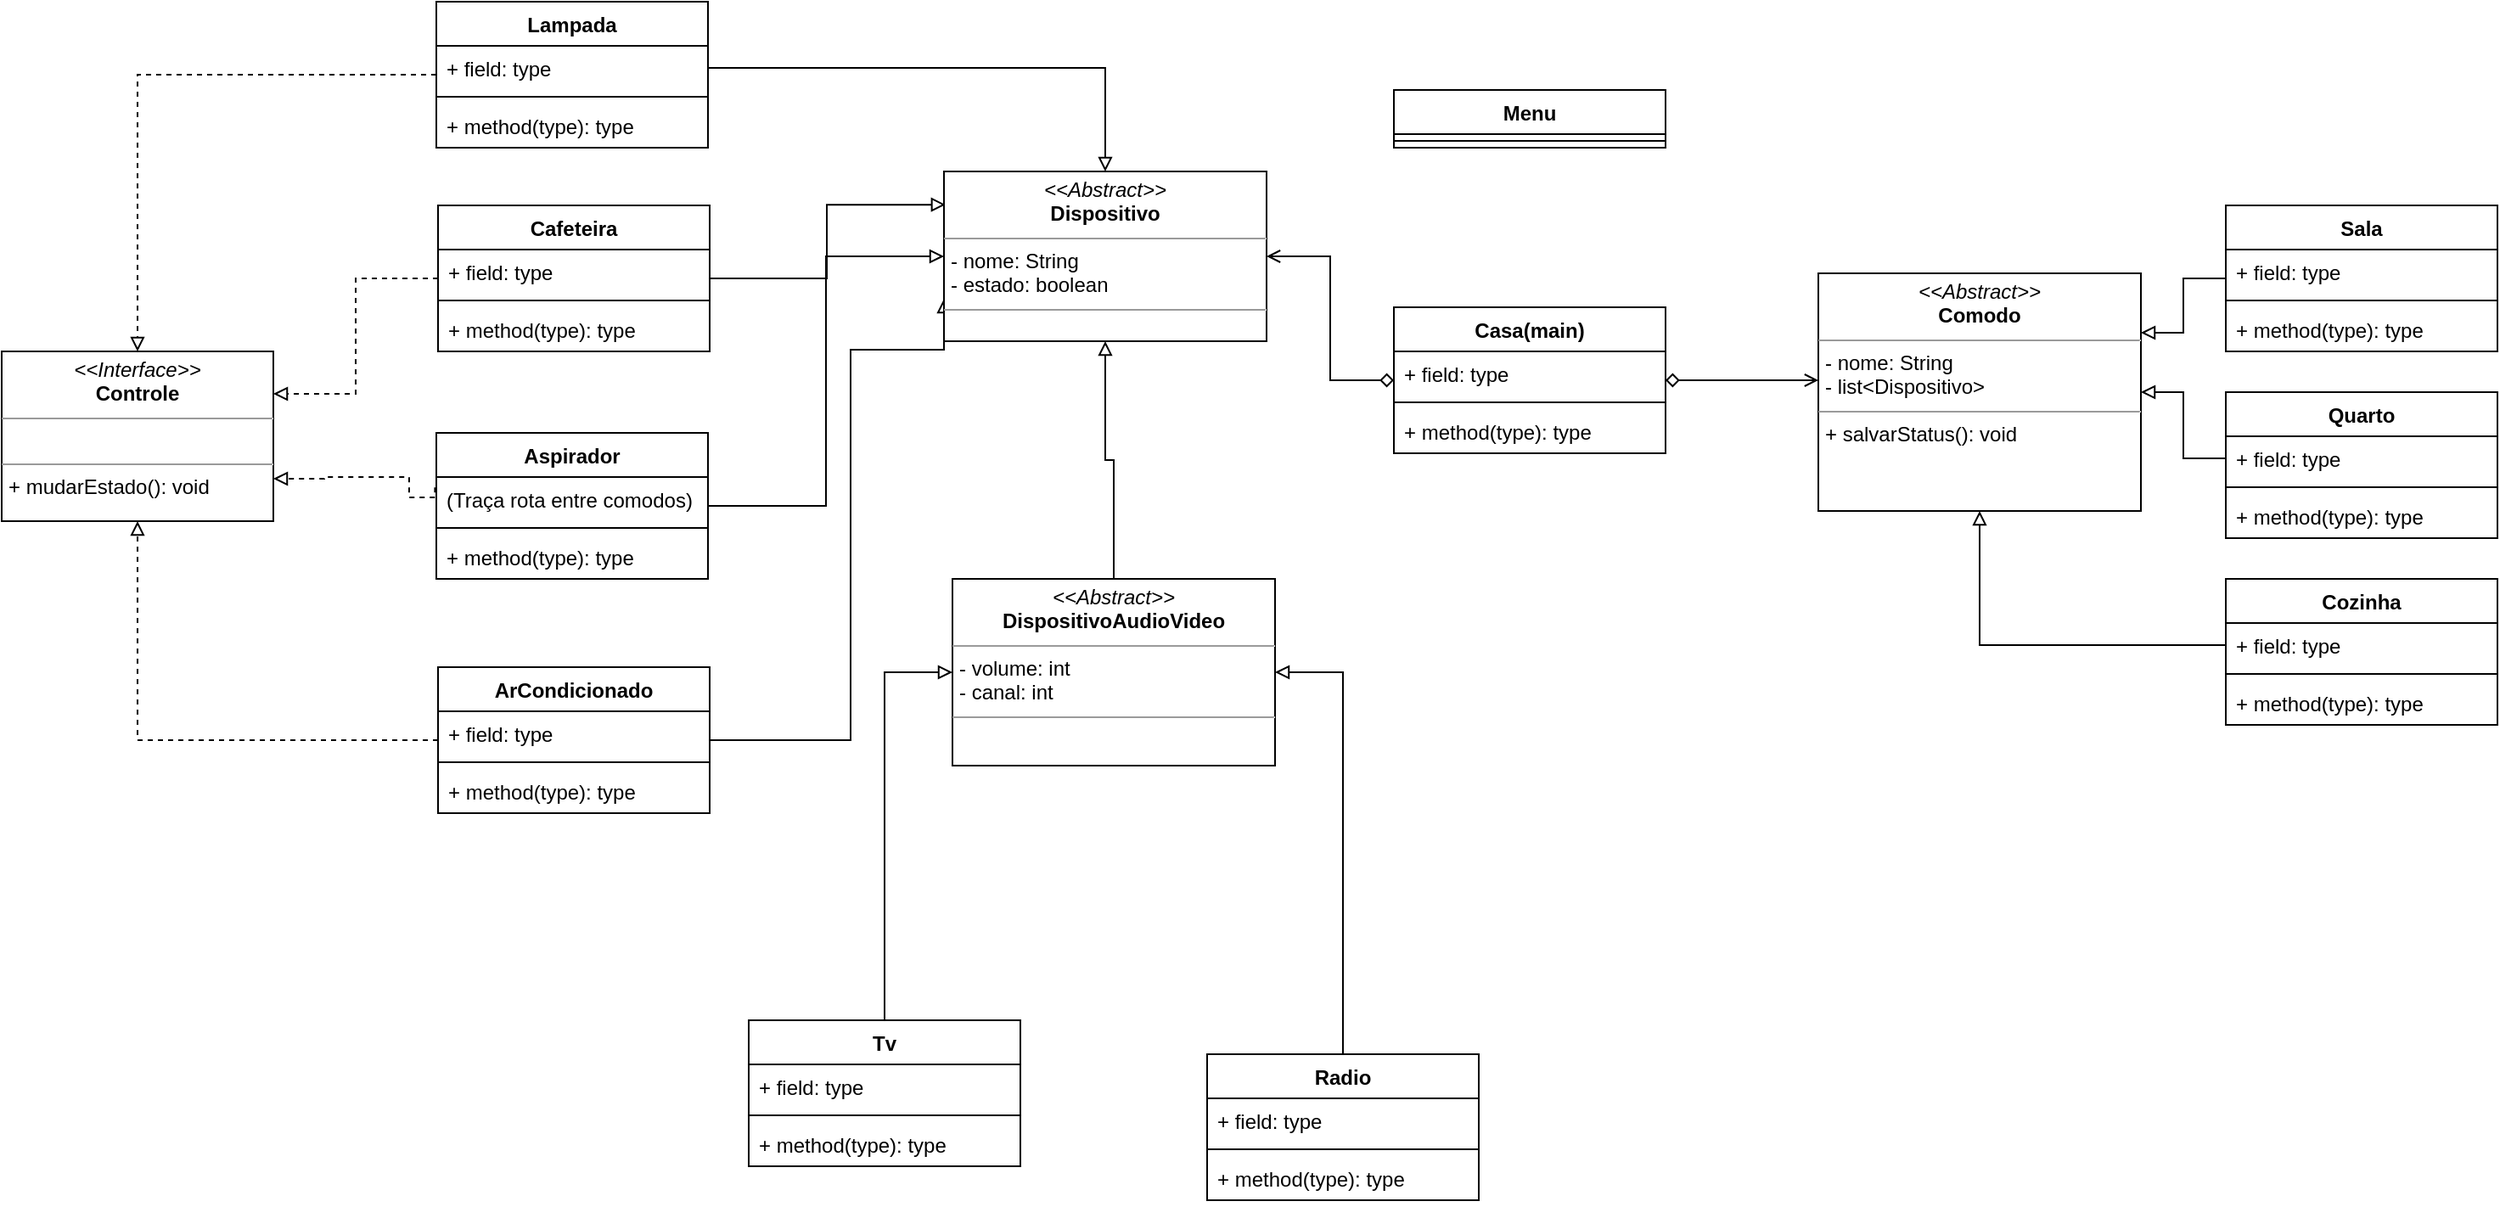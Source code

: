 <mxfile version="21.0.6" type="device"><diagram name="Página-1" id="9cW4-nEDKYchpZNb6eHA"><mxGraphModel dx="2000" dy="648" grid="1" gridSize="10" guides="1" tooltips="1" connect="1" arrows="1" fold="1" page="1" pageScale="1" pageWidth="827" pageHeight="1169" math="0" shadow="0"><root><mxCell id="0"/><mxCell id="1" parent="0"/><mxCell id="m5QQNSZ4u08WpUOfqCWW-18" value="Menu" style="swimlane;fontStyle=1;align=center;verticalAlign=top;childLayout=stackLayout;horizontal=1;startSize=26;horizontalStack=0;resizeParent=1;resizeParentMax=0;resizeLast=0;collapsible=1;marginBottom=0;whiteSpace=wrap;html=1;" parent="1" vertex="1"><mxGeometry x="150" y="122" width="160" height="34" as="geometry"/></mxCell><mxCell id="m5QQNSZ4u08WpUOfqCWW-20" value="" style="line;strokeWidth=1;fillColor=none;align=left;verticalAlign=middle;spacingTop=-1;spacingLeft=3;spacingRight=3;rotatable=0;labelPosition=right;points=[];portConstraint=eastwest;strokeColor=inherit;" parent="m5QQNSZ4u08WpUOfqCWW-18" vertex="1"><mxGeometry y="26" width="160" height="8" as="geometry"/></mxCell><mxCell id="t9GdW167zXyRgESBG7st-13" value="" style="edgeStyle=orthogonalEdgeStyle;rounded=0;orthogonalLoop=1;jettySize=auto;html=1;endArrow=block;endFill=0;dashed=1;" edge="1" parent="1" source="m5QQNSZ4u08WpUOfqCWW-31" target="t9GdW167zXyRgESBG7st-11"><mxGeometry relative="1" as="geometry"/></mxCell><mxCell id="t9GdW167zXyRgESBG7st-1" value="" style="edgeStyle=orthogonalEdgeStyle;rounded=0;orthogonalLoop=1;jettySize=auto;html=1;endArrow=block;endFill=0;entryX=0;entryY=0.5;entryDx=0;entryDy=0;" edge="1" parent="1" source="m5QQNSZ4u08WpUOfqCWW-27" target="t9GdW167zXyRgESBG7st-25"><mxGeometry relative="1" as="geometry"><mxPoint x="-100" y="468" as="targetPoint"/></mxGeometry></mxCell><mxCell id="m5QQNSZ4u08WpUOfqCWW-27" value="Tv" style="swimlane;fontStyle=1;align=center;verticalAlign=top;childLayout=stackLayout;horizontal=1;startSize=26;horizontalStack=0;resizeParent=1;resizeParentMax=0;resizeLast=0;collapsible=1;marginBottom=0;whiteSpace=wrap;html=1;" parent="1" vertex="1"><mxGeometry x="-230" y="670" width="160" height="86" as="geometry"/></mxCell><mxCell id="m5QQNSZ4u08WpUOfqCWW-28" value="+ field: type" style="text;strokeColor=none;fillColor=none;align=left;verticalAlign=top;spacingLeft=4;spacingRight=4;overflow=hidden;rotatable=0;points=[[0,0.5],[1,0.5]];portConstraint=eastwest;whiteSpace=wrap;html=1;" parent="m5QQNSZ4u08WpUOfqCWW-27" vertex="1"><mxGeometry y="26" width="160" height="26" as="geometry"/></mxCell><mxCell id="m5QQNSZ4u08WpUOfqCWW-29" value="" style="line;strokeWidth=1;fillColor=none;align=left;verticalAlign=middle;spacingTop=-1;spacingLeft=3;spacingRight=3;rotatable=0;labelPosition=right;points=[];portConstraint=eastwest;strokeColor=inherit;" parent="m5QQNSZ4u08WpUOfqCWW-27" vertex="1"><mxGeometry y="52" width="160" height="8" as="geometry"/></mxCell><mxCell id="m5QQNSZ4u08WpUOfqCWW-30" value="+ method(type): type" style="text;strokeColor=none;fillColor=none;align=left;verticalAlign=top;spacingLeft=4;spacingRight=4;overflow=hidden;rotatable=0;points=[[0,0.5],[1,0.5]];portConstraint=eastwest;whiteSpace=wrap;html=1;" parent="m5QQNSZ4u08WpUOfqCWW-27" vertex="1"><mxGeometry y="60" width="160" height="26" as="geometry"/></mxCell><mxCell id="m5QQNSZ4u08WpUOfqCWW-31" value="Lampada" style="swimlane;fontStyle=1;align=center;verticalAlign=top;childLayout=stackLayout;horizontal=1;startSize=26;horizontalStack=0;resizeParent=1;resizeParentMax=0;resizeLast=0;collapsible=1;marginBottom=0;whiteSpace=wrap;html=1;" parent="1" vertex="1"><mxGeometry x="-414" y="70" width="160" height="86" as="geometry"/></mxCell><mxCell id="m5QQNSZ4u08WpUOfqCWW-32" value="+ field: type" style="text;strokeColor=none;fillColor=none;align=left;verticalAlign=top;spacingLeft=4;spacingRight=4;overflow=hidden;rotatable=0;points=[[0,0.5],[1,0.5]];portConstraint=eastwest;whiteSpace=wrap;html=1;" parent="m5QQNSZ4u08WpUOfqCWW-31" vertex="1"><mxGeometry y="26" width="160" height="26" as="geometry"/></mxCell><mxCell id="m5QQNSZ4u08WpUOfqCWW-33" value="" style="line;strokeWidth=1;fillColor=none;align=left;verticalAlign=middle;spacingTop=-1;spacingLeft=3;spacingRight=3;rotatable=0;labelPosition=right;points=[];portConstraint=eastwest;strokeColor=inherit;" parent="m5QQNSZ4u08WpUOfqCWW-31" vertex="1"><mxGeometry y="52" width="160" height="8" as="geometry"/></mxCell><mxCell id="m5QQNSZ4u08WpUOfqCWW-34" value="+ method(type): type" style="text;strokeColor=none;fillColor=none;align=left;verticalAlign=top;spacingLeft=4;spacingRight=4;overflow=hidden;rotatable=0;points=[[0,0.5],[1,0.5]];portConstraint=eastwest;whiteSpace=wrap;html=1;" parent="m5QQNSZ4u08WpUOfqCWW-31" vertex="1"><mxGeometry y="60" width="160" height="26" as="geometry"/></mxCell><mxCell id="t9GdW167zXyRgESBG7st-20" style="edgeStyle=orthogonalEdgeStyle;rounded=0;orthogonalLoop=1;jettySize=auto;html=1;entryX=0;entryY=0.75;entryDx=0;entryDy=0;endArrow=block;endFill=0;" edge="1" parent="1" source="m5QQNSZ4u08WpUOfqCWW-35" target="t9GdW167zXyRgESBG7st-17"><mxGeometry relative="1" as="geometry"><Array as="points"><mxPoint x="-170" y="505"/><mxPoint x="-170" y="275"/></Array></mxGeometry></mxCell><mxCell id="m5QQNSZ4u08WpUOfqCWW-35" value="ArCondicionado" style="swimlane;fontStyle=1;align=center;verticalAlign=top;childLayout=stackLayout;horizontal=1;startSize=26;horizontalStack=0;resizeParent=1;resizeParentMax=0;resizeLast=0;collapsible=1;marginBottom=0;whiteSpace=wrap;html=1;" parent="1" vertex="1"><mxGeometry x="-413" y="462" width="160" height="86" as="geometry"/></mxCell><mxCell id="m5QQNSZ4u08WpUOfqCWW-36" value="+ field: type" style="text;strokeColor=none;fillColor=none;align=left;verticalAlign=top;spacingLeft=4;spacingRight=4;overflow=hidden;rotatable=0;points=[[0,0.5],[1,0.5]];portConstraint=eastwest;whiteSpace=wrap;html=1;" parent="m5QQNSZ4u08WpUOfqCWW-35" vertex="1"><mxGeometry y="26" width="160" height="26" as="geometry"/></mxCell><mxCell id="m5QQNSZ4u08WpUOfqCWW-37" value="" style="line;strokeWidth=1;fillColor=none;align=left;verticalAlign=middle;spacingTop=-1;spacingLeft=3;spacingRight=3;rotatable=0;labelPosition=right;points=[];portConstraint=eastwest;strokeColor=inherit;" parent="m5QQNSZ4u08WpUOfqCWW-35" vertex="1"><mxGeometry y="52" width="160" height="8" as="geometry"/></mxCell><mxCell id="m5QQNSZ4u08WpUOfqCWW-38" value="+ method(type): type" style="text;strokeColor=none;fillColor=none;align=left;verticalAlign=top;spacingLeft=4;spacingRight=4;overflow=hidden;rotatable=0;points=[[0,0.5],[1,0.5]];portConstraint=eastwest;whiteSpace=wrap;html=1;" parent="m5QQNSZ4u08WpUOfqCWW-35" vertex="1"><mxGeometry y="60" width="160" height="26" as="geometry"/></mxCell><mxCell id="m5QQNSZ4u08WpUOfqCWW-39" value="Quarto" style="swimlane;fontStyle=1;align=center;verticalAlign=top;childLayout=stackLayout;horizontal=1;startSize=26;horizontalStack=0;resizeParent=1;resizeParentMax=0;resizeLast=0;collapsible=1;marginBottom=0;whiteSpace=wrap;html=1;" parent="1" vertex="1"><mxGeometry x="640" y="300" width="160" height="86" as="geometry"/></mxCell><mxCell id="m5QQNSZ4u08WpUOfqCWW-40" value="+ field: type" style="text;strokeColor=none;fillColor=none;align=left;verticalAlign=top;spacingLeft=4;spacingRight=4;overflow=hidden;rotatable=0;points=[[0,0.5],[1,0.5]];portConstraint=eastwest;whiteSpace=wrap;html=1;" parent="m5QQNSZ4u08WpUOfqCWW-39" vertex="1"><mxGeometry y="26" width="160" height="26" as="geometry"/></mxCell><mxCell id="m5QQNSZ4u08WpUOfqCWW-41" value="" style="line;strokeWidth=1;fillColor=none;align=left;verticalAlign=middle;spacingTop=-1;spacingLeft=3;spacingRight=3;rotatable=0;labelPosition=right;points=[];portConstraint=eastwest;strokeColor=inherit;" parent="m5QQNSZ4u08WpUOfqCWW-39" vertex="1"><mxGeometry y="52" width="160" height="8" as="geometry"/></mxCell><mxCell id="m5QQNSZ4u08WpUOfqCWW-42" value="+ method(type): type" style="text;strokeColor=none;fillColor=none;align=left;verticalAlign=top;spacingLeft=4;spacingRight=4;overflow=hidden;rotatable=0;points=[[0,0.5],[1,0.5]];portConstraint=eastwest;whiteSpace=wrap;html=1;" parent="m5QQNSZ4u08WpUOfqCWW-39" vertex="1"><mxGeometry y="60" width="160" height="26" as="geometry"/></mxCell><mxCell id="t9GdW167zXyRgESBG7st-7" value="" style="edgeStyle=orthogonalEdgeStyle;rounded=0;orthogonalLoop=1;jettySize=auto;html=1;endArrow=block;endFill=0;entryX=1;entryY=0.25;entryDx=0;entryDy=0;" edge="1" parent="1" source="m5QQNSZ4u08WpUOfqCWW-43" target="t9GdW167zXyRgESBG7st-4"><mxGeometry relative="1" as="geometry"/></mxCell><mxCell id="m5QQNSZ4u08WpUOfqCWW-43" value="Sala" style="swimlane;fontStyle=1;align=center;verticalAlign=top;childLayout=stackLayout;horizontal=1;startSize=26;horizontalStack=0;resizeParent=1;resizeParentMax=0;resizeLast=0;collapsible=1;marginBottom=0;whiteSpace=wrap;html=1;" parent="1" vertex="1"><mxGeometry x="640" y="190" width="160" height="86" as="geometry"/></mxCell><mxCell id="m5QQNSZ4u08WpUOfqCWW-44" value="+ field: type" style="text;strokeColor=none;fillColor=none;align=left;verticalAlign=top;spacingLeft=4;spacingRight=4;overflow=hidden;rotatable=0;points=[[0,0.5],[1,0.5]];portConstraint=eastwest;whiteSpace=wrap;html=1;" parent="m5QQNSZ4u08WpUOfqCWW-43" vertex="1"><mxGeometry y="26" width="160" height="26" as="geometry"/></mxCell><mxCell id="m5QQNSZ4u08WpUOfqCWW-45" value="" style="line;strokeWidth=1;fillColor=none;align=left;verticalAlign=middle;spacingTop=-1;spacingLeft=3;spacingRight=3;rotatable=0;labelPosition=right;points=[];portConstraint=eastwest;strokeColor=inherit;" parent="m5QQNSZ4u08WpUOfqCWW-43" vertex="1"><mxGeometry y="52" width="160" height="8" as="geometry"/></mxCell><mxCell id="m5QQNSZ4u08WpUOfqCWW-46" value="+ method(type): type" style="text;strokeColor=none;fillColor=none;align=left;verticalAlign=top;spacingLeft=4;spacingRight=4;overflow=hidden;rotatable=0;points=[[0,0.5],[1,0.5]];portConstraint=eastwest;whiteSpace=wrap;html=1;" parent="m5QQNSZ4u08WpUOfqCWW-43" vertex="1"><mxGeometry y="60" width="160" height="26" as="geometry"/></mxCell><mxCell id="t9GdW167zXyRgESBG7st-14" value="" style="edgeStyle=orthogonalEdgeStyle;rounded=0;orthogonalLoop=1;jettySize=auto;html=1;endArrow=block;endFill=0;dashed=1;entryX=1;entryY=0.25;entryDx=0;entryDy=0;" edge="1" parent="1" source="m5QQNSZ4u08WpUOfqCWW-47" target="t9GdW167zXyRgESBG7st-11"><mxGeometry relative="1" as="geometry"/></mxCell><mxCell id="t9GdW167zXyRgESBG7st-18" style="edgeStyle=orthogonalEdgeStyle;rounded=0;orthogonalLoop=1;jettySize=auto;html=1;endArrow=block;endFill=0;entryX=0.005;entryY=0.196;entryDx=0;entryDy=0;entryPerimeter=0;" edge="1" parent="1" source="m5QQNSZ4u08WpUOfqCWW-47" target="t9GdW167zXyRgESBG7st-17"><mxGeometry relative="1" as="geometry"/></mxCell><mxCell id="m5QQNSZ4u08WpUOfqCWW-47" value="Cafeteira" style="swimlane;fontStyle=1;align=center;verticalAlign=top;childLayout=stackLayout;horizontal=1;startSize=26;horizontalStack=0;resizeParent=1;resizeParentMax=0;resizeLast=0;collapsible=1;marginBottom=0;whiteSpace=wrap;html=1;" parent="1" vertex="1"><mxGeometry x="-413" y="190" width="160" height="86" as="geometry"/></mxCell><mxCell id="m5QQNSZ4u08WpUOfqCWW-48" value="+ field: type" style="text;strokeColor=none;fillColor=none;align=left;verticalAlign=top;spacingLeft=4;spacingRight=4;overflow=hidden;rotatable=0;points=[[0,0.5],[1,0.5]];portConstraint=eastwest;whiteSpace=wrap;html=1;" parent="m5QQNSZ4u08WpUOfqCWW-47" vertex="1"><mxGeometry y="26" width="160" height="26" as="geometry"/></mxCell><mxCell id="m5QQNSZ4u08WpUOfqCWW-49" value="" style="line;strokeWidth=1;fillColor=none;align=left;verticalAlign=middle;spacingTop=-1;spacingLeft=3;spacingRight=3;rotatable=0;labelPosition=right;points=[];portConstraint=eastwest;strokeColor=inherit;" parent="m5QQNSZ4u08WpUOfqCWW-47" vertex="1"><mxGeometry y="52" width="160" height="8" as="geometry"/></mxCell><mxCell id="m5QQNSZ4u08WpUOfqCWW-50" value="+ method(type): type" style="text;strokeColor=none;fillColor=none;align=left;verticalAlign=top;spacingLeft=4;spacingRight=4;overflow=hidden;rotatable=0;points=[[0,0.5],[1,0.5]];portConstraint=eastwest;whiteSpace=wrap;html=1;" parent="m5QQNSZ4u08WpUOfqCWW-47" vertex="1"><mxGeometry y="60" width="160" height="26" as="geometry"/></mxCell><mxCell id="t9GdW167zXyRgESBG7st-2" value="" style="edgeStyle=orthogonalEdgeStyle;rounded=0;orthogonalLoop=1;jettySize=auto;html=1;endArrow=block;endFill=0;entryX=1;entryY=0.5;entryDx=0;entryDy=0;" edge="1" parent="1" source="m5QQNSZ4u08WpUOfqCWW-51" target="t9GdW167zXyRgESBG7st-25"><mxGeometry relative="1" as="geometry"><mxPoint x="60" y="468" as="targetPoint"/><Array as="points"><mxPoint x="120" y="465"/></Array></mxGeometry></mxCell><mxCell id="m5QQNSZ4u08WpUOfqCWW-51" value="Radio" style="swimlane;fontStyle=1;align=center;verticalAlign=top;childLayout=stackLayout;horizontal=1;startSize=26;horizontalStack=0;resizeParent=1;resizeParentMax=0;resizeLast=0;collapsible=1;marginBottom=0;whiteSpace=wrap;html=1;" parent="1" vertex="1"><mxGeometry x="40" y="690" width="160" height="86" as="geometry"/></mxCell><mxCell id="m5QQNSZ4u08WpUOfqCWW-52" value="+ field: type" style="text;strokeColor=none;fillColor=none;align=left;verticalAlign=top;spacingLeft=4;spacingRight=4;overflow=hidden;rotatable=0;points=[[0,0.5],[1,0.5]];portConstraint=eastwest;whiteSpace=wrap;html=1;" parent="m5QQNSZ4u08WpUOfqCWW-51" vertex="1"><mxGeometry y="26" width="160" height="26" as="geometry"/></mxCell><mxCell id="m5QQNSZ4u08WpUOfqCWW-53" value="" style="line;strokeWidth=1;fillColor=none;align=left;verticalAlign=middle;spacingTop=-1;spacingLeft=3;spacingRight=3;rotatable=0;labelPosition=right;points=[];portConstraint=eastwest;strokeColor=inherit;" parent="m5QQNSZ4u08WpUOfqCWW-51" vertex="1"><mxGeometry y="52" width="160" height="8" as="geometry"/></mxCell><mxCell id="m5QQNSZ4u08WpUOfqCWW-54" value="+ method(type): type" style="text;strokeColor=none;fillColor=none;align=left;verticalAlign=top;spacingLeft=4;spacingRight=4;overflow=hidden;rotatable=0;points=[[0,0.5],[1,0.5]];portConstraint=eastwest;whiteSpace=wrap;html=1;" parent="m5QQNSZ4u08WpUOfqCWW-51" vertex="1"><mxGeometry y="60" width="160" height="26" as="geometry"/></mxCell><mxCell id="m5QQNSZ4u08WpUOfqCWW-55" value="Cozinha" style="swimlane;fontStyle=1;align=center;verticalAlign=top;childLayout=stackLayout;horizontal=1;startSize=26;horizontalStack=0;resizeParent=1;resizeParentMax=0;resizeLast=0;collapsible=1;marginBottom=0;whiteSpace=wrap;html=1;" parent="1" vertex="1"><mxGeometry x="640" y="410" width="160" height="86" as="geometry"/></mxCell><mxCell id="m5QQNSZ4u08WpUOfqCWW-56" value="+ field: type" style="text;strokeColor=none;fillColor=none;align=left;verticalAlign=top;spacingLeft=4;spacingRight=4;overflow=hidden;rotatable=0;points=[[0,0.5],[1,0.5]];portConstraint=eastwest;whiteSpace=wrap;html=1;" parent="m5QQNSZ4u08WpUOfqCWW-55" vertex="1"><mxGeometry y="26" width="160" height="26" as="geometry"/></mxCell><mxCell id="m5QQNSZ4u08WpUOfqCWW-57" value="" style="line;strokeWidth=1;fillColor=none;align=left;verticalAlign=middle;spacingTop=-1;spacingLeft=3;spacingRight=3;rotatable=0;labelPosition=right;points=[];portConstraint=eastwest;strokeColor=inherit;" parent="m5QQNSZ4u08WpUOfqCWW-55" vertex="1"><mxGeometry y="52" width="160" height="8" as="geometry"/></mxCell><mxCell id="m5QQNSZ4u08WpUOfqCWW-58" value="+ method(type): type" style="text;strokeColor=none;fillColor=none;align=left;verticalAlign=top;spacingLeft=4;spacingRight=4;overflow=hidden;rotatable=0;points=[[0,0.5],[1,0.5]];portConstraint=eastwest;whiteSpace=wrap;html=1;" parent="m5QQNSZ4u08WpUOfqCWW-55" vertex="1"><mxGeometry y="60" width="160" height="26" as="geometry"/></mxCell><mxCell id="t9GdW167zXyRgESBG7st-3" style="edgeStyle=orthogonalEdgeStyle;rounded=0;orthogonalLoop=1;jettySize=auto;html=1;endArrow=block;endFill=0;exitX=0.5;exitY=0;exitDx=0;exitDy=0;" edge="1" parent="1" source="t9GdW167zXyRgESBG7st-25" target="t9GdW167zXyRgESBG7st-17"><mxGeometry relative="1" as="geometry"><mxPoint x="-20" y="420" as="sourcePoint"/><mxPoint x="-20" y="330" as="targetPoint"/></mxGeometry></mxCell><mxCell id="t9GdW167zXyRgESBG7st-28" style="edgeStyle=orthogonalEdgeStyle;rounded=0;orthogonalLoop=1;jettySize=auto;html=1;endArrow=open;endFill=0;startArrow=diamond;startFill=0;" edge="1" parent="1" source="m5QQNSZ4u08WpUOfqCWW-64" target="t9GdW167zXyRgESBG7st-17"><mxGeometry relative="1" as="geometry"/></mxCell><mxCell id="m5QQNSZ4u08WpUOfqCWW-64" value="Casa(main)" style="swimlane;fontStyle=1;align=center;verticalAlign=top;childLayout=stackLayout;horizontal=1;startSize=26;horizontalStack=0;resizeParent=1;resizeParentMax=0;resizeLast=0;collapsible=1;marginBottom=0;whiteSpace=wrap;html=1;" parent="1" vertex="1"><mxGeometry x="150" y="250" width="160" height="86" as="geometry"/></mxCell><mxCell id="m5QQNSZ4u08WpUOfqCWW-65" value="+ field: type" style="text;strokeColor=none;fillColor=none;align=left;verticalAlign=top;spacingLeft=4;spacingRight=4;overflow=hidden;rotatable=0;points=[[0,0.5],[1,0.5]];portConstraint=eastwest;whiteSpace=wrap;html=1;" parent="m5QQNSZ4u08WpUOfqCWW-64" vertex="1"><mxGeometry y="26" width="160" height="26" as="geometry"/></mxCell><mxCell id="m5QQNSZ4u08WpUOfqCWW-66" value="" style="line;strokeWidth=1;fillColor=none;align=left;verticalAlign=middle;spacingTop=-1;spacingLeft=3;spacingRight=3;rotatable=0;labelPosition=right;points=[];portConstraint=eastwest;strokeColor=inherit;" parent="m5QQNSZ4u08WpUOfqCWW-64" vertex="1"><mxGeometry y="52" width="160" height="8" as="geometry"/></mxCell><mxCell id="m5QQNSZ4u08WpUOfqCWW-67" value="+ method(type): type" style="text;strokeColor=none;fillColor=none;align=left;verticalAlign=top;spacingLeft=4;spacingRight=4;overflow=hidden;rotatable=0;points=[[0,0.5],[1,0.5]];portConstraint=eastwest;whiteSpace=wrap;html=1;" parent="m5QQNSZ4u08WpUOfqCWW-64" vertex="1"><mxGeometry y="60" width="160" height="26" as="geometry"/></mxCell><mxCell id="t9GdW167zXyRgESBG7st-19" style="edgeStyle=orthogonalEdgeStyle;rounded=0;orthogonalLoop=1;jettySize=auto;html=1;entryX=0;entryY=0.5;entryDx=0;entryDy=0;endArrow=block;endFill=0;" edge="1" parent="1" source="m5QQNSZ4u08WpUOfqCWW-68" target="t9GdW167zXyRgESBG7st-17"><mxGeometry relative="1" as="geometry"/></mxCell><mxCell id="m5QQNSZ4u08WpUOfqCWW-68" value="Aspirador" style="swimlane;fontStyle=1;align=center;verticalAlign=top;childLayout=stackLayout;horizontal=1;startSize=26;horizontalStack=0;resizeParent=1;resizeParentMax=0;resizeLast=0;collapsible=1;marginBottom=0;whiteSpace=wrap;html=1;" parent="1" vertex="1"><mxGeometry x="-414" y="324" width="160" height="86" as="geometry"/></mxCell><mxCell id="m5QQNSZ4u08WpUOfqCWW-69" value="(Traça rota entre comodos)" style="text;strokeColor=none;fillColor=none;align=left;verticalAlign=top;spacingLeft=4;spacingRight=4;overflow=hidden;rotatable=0;points=[[0,0.5],[1,0.5]];portConstraint=eastwest;whiteSpace=wrap;html=1;" parent="m5QQNSZ4u08WpUOfqCWW-68" vertex="1"><mxGeometry y="26" width="160" height="26" as="geometry"/></mxCell><mxCell id="m5QQNSZ4u08WpUOfqCWW-70" value="" style="line;strokeWidth=1;fillColor=none;align=left;verticalAlign=middle;spacingTop=-1;spacingLeft=3;spacingRight=3;rotatable=0;labelPosition=right;points=[];portConstraint=eastwest;strokeColor=inherit;" parent="m5QQNSZ4u08WpUOfqCWW-68" vertex="1"><mxGeometry y="52" width="160" height="8" as="geometry"/></mxCell><mxCell id="m5QQNSZ4u08WpUOfqCWW-71" value="+ method(type): type" style="text;strokeColor=none;fillColor=none;align=left;verticalAlign=top;spacingLeft=4;spacingRight=4;overflow=hidden;rotatable=0;points=[[0,0.5],[1,0.5]];portConstraint=eastwest;whiteSpace=wrap;html=1;" parent="m5QQNSZ4u08WpUOfqCWW-68" vertex="1"><mxGeometry y="60" width="160" height="26" as="geometry"/></mxCell><mxCell id="t9GdW167zXyRgESBG7st-27" style="edgeStyle=orthogonalEdgeStyle;rounded=0;orthogonalLoop=1;jettySize=auto;html=1;endArrow=diamond;endFill=0;startArrow=open;startFill=0;" edge="1" parent="1" source="t9GdW167zXyRgESBG7st-4" target="m5QQNSZ4u08WpUOfqCWW-64"><mxGeometry relative="1" as="geometry"><Array as="points"><mxPoint x="370" y="293"/><mxPoint x="370" y="293"/></Array></mxGeometry></mxCell><mxCell id="t9GdW167zXyRgESBG7st-4" value="&lt;p style=&quot;margin:0px;margin-top:4px;text-align:center;&quot;&gt;&lt;i&gt;&amp;lt;&amp;lt;Abstract&amp;gt;&amp;gt;&lt;/i&gt;&lt;br&gt;&lt;b&gt;Comodo&lt;/b&gt;&lt;/p&gt;&lt;hr size=&quot;1&quot;&gt;&lt;p style=&quot;margin:0px;margin-left:4px;&quot;&gt;- nome: String&lt;/p&gt;&lt;p style=&quot;margin:0px;margin-left:4px;&quot;&gt;- list&amp;lt;Dispositivo&amp;gt;&lt;/p&gt;&lt;hr size=&quot;1&quot;&gt;&lt;p style=&quot;margin:0px;margin-left:4px;&quot;&gt;+ salvarStatus(): void&lt;br&gt;&lt;/p&gt;" style="verticalAlign=top;align=left;overflow=fill;fontSize=12;fontFamily=Helvetica;html=1;whiteSpace=wrap;" vertex="1" parent="1"><mxGeometry x="400" y="230" width="190" height="140" as="geometry"/></mxCell><mxCell id="t9GdW167zXyRgESBG7st-8" style="edgeStyle=orthogonalEdgeStyle;rounded=0;orthogonalLoop=1;jettySize=auto;html=1;endArrow=block;endFill=0;" edge="1" parent="1" source="m5QQNSZ4u08WpUOfqCWW-40" target="t9GdW167zXyRgESBG7st-4"><mxGeometry relative="1" as="geometry"/></mxCell><mxCell id="t9GdW167zXyRgESBG7st-9" style="edgeStyle=orthogonalEdgeStyle;rounded=0;orthogonalLoop=1;jettySize=auto;html=1;endArrow=block;endFill=0;" edge="1" parent="1" source="m5QQNSZ4u08WpUOfqCWW-56" target="t9GdW167zXyRgESBG7st-4"><mxGeometry relative="1" as="geometry"/></mxCell><mxCell id="t9GdW167zXyRgESBG7st-11" value="&lt;p style=&quot;margin:0px;margin-top:4px;text-align:center;&quot;&gt;&lt;i&gt;&amp;lt;&amp;lt;Interface&amp;gt;&amp;gt;&lt;/i&gt;&lt;br&gt;&lt;b&gt;Controle&lt;/b&gt;&lt;/p&gt;&lt;hr size=&quot;1&quot;&gt;&lt;p style=&quot;margin:0px;margin-left:4px;&quot;&gt;&lt;br&gt;&lt;/p&gt;&lt;hr size=&quot;1&quot;&gt;&lt;p style=&quot;margin:0px;margin-left:4px;&quot;&gt;+ mudarEstado(): void&lt;br&gt;&lt;/p&gt;" style="verticalAlign=top;align=left;overflow=fill;fontSize=12;fontFamily=Helvetica;html=1;whiteSpace=wrap;" vertex="1" parent="1"><mxGeometry x="-670" y="276" width="160" height="100" as="geometry"/></mxCell><mxCell id="t9GdW167zXyRgESBG7st-15" value="" style="edgeStyle=orthogonalEdgeStyle;rounded=0;orthogonalLoop=1;jettySize=auto;html=1;endArrow=block;endFill=0;dashed=1;entryX=1;entryY=0.75;entryDx=0;entryDy=0;exitX=-0.005;exitY=0.234;exitDx=0;exitDy=0;exitPerimeter=0;" edge="1" parent="1" source="m5QQNSZ4u08WpUOfqCWW-69" target="t9GdW167zXyRgESBG7st-11"><mxGeometry relative="1" as="geometry"><mxPoint x="-503" y="440" as="sourcePoint"/><mxPoint x="-600" y="481" as="targetPoint"/><Array as="points"><mxPoint x="-430" y="362"/><mxPoint x="-430" y="350"/><mxPoint x="-480" y="350"/><mxPoint x="-480" y="351"/></Array></mxGeometry></mxCell><mxCell id="t9GdW167zXyRgESBG7st-16" value="" style="edgeStyle=orthogonalEdgeStyle;rounded=0;orthogonalLoop=1;jettySize=auto;html=1;endArrow=block;endFill=0;dashed=1;" edge="1" parent="1" source="m5QQNSZ4u08WpUOfqCWW-35" target="t9GdW167zXyRgESBG7st-11"><mxGeometry relative="1" as="geometry"><mxPoint x="-453" y="484.5" as="sourcePoint"/><mxPoint x="-550" y="525.5" as="targetPoint"/></mxGeometry></mxCell><mxCell id="t9GdW167zXyRgESBG7st-17" value="&lt;p style=&quot;margin:0px;margin-top:4px;text-align:center;&quot;&gt;&lt;i&gt;&amp;lt;&amp;lt;Abstract&amp;gt;&amp;gt;&lt;/i&gt;&lt;br&gt;&lt;b&gt;Dispositivo&lt;/b&gt;&lt;/p&gt;&lt;hr size=&quot;1&quot;&gt;&lt;p style=&quot;margin:0px;margin-left:4px;&quot;&gt;- nome: String&lt;/p&gt;&lt;p style=&quot;margin:0px;margin-left:4px;&quot;&gt;- estado: boolean&lt;/p&gt;&lt;hr size=&quot;1&quot;&gt;&lt;p style=&quot;margin:0px;margin-left:4px;&quot;&gt;&lt;br&gt;&lt;/p&gt;" style="verticalAlign=top;align=left;overflow=fill;fontSize=12;fontFamily=Helvetica;html=1;whiteSpace=wrap;" vertex="1" parent="1"><mxGeometry x="-115" y="170" width="190" height="100" as="geometry"/></mxCell><mxCell id="t9GdW167zXyRgESBG7st-21" style="edgeStyle=orthogonalEdgeStyle;rounded=0;orthogonalLoop=1;jettySize=auto;html=1;entryX=0.5;entryY=0;entryDx=0;entryDy=0;endArrow=block;endFill=0;" edge="1" parent="1" source="m5QQNSZ4u08WpUOfqCWW-32" target="t9GdW167zXyRgESBG7st-17"><mxGeometry relative="1" as="geometry"/></mxCell><mxCell id="t9GdW167zXyRgESBG7st-25" value="&lt;p style=&quot;margin:0px;margin-top:4px;text-align:center;&quot;&gt;&lt;i&gt;&amp;lt;&amp;lt;Abstract&amp;gt;&amp;gt;&lt;/i&gt;&lt;br&gt;&lt;b&gt;DispositivoAudioVideo&lt;/b&gt;&lt;/p&gt;&lt;hr size=&quot;1&quot;&gt;&lt;p style=&quot;margin:0px;margin-left:4px;&quot;&gt;- volume: int&lt;/p&gt;&lt;p style=&quot;margin:0px;margin-left:4px;&quot;&gt;- canal: int&lt;/p&gt;&lt;hr size=&quot;1&quot;&gt;&lt;p style=&quot;margin:0px;margin-left:4px;&quot;&gt;&lt;br&gt;&lt;/p&gt;" style="verticalAlign=top;align=left;overflow=fill;fontSize=12;fontFamily=Helvetica;html=1;whiteSpace=wrap;" vertex="1" parent="1"><mxGeometry x="-110" y="410" width="190" height="110" as="geometry"/></mxCell></root></mxGraphModel></diagram></mxfile>